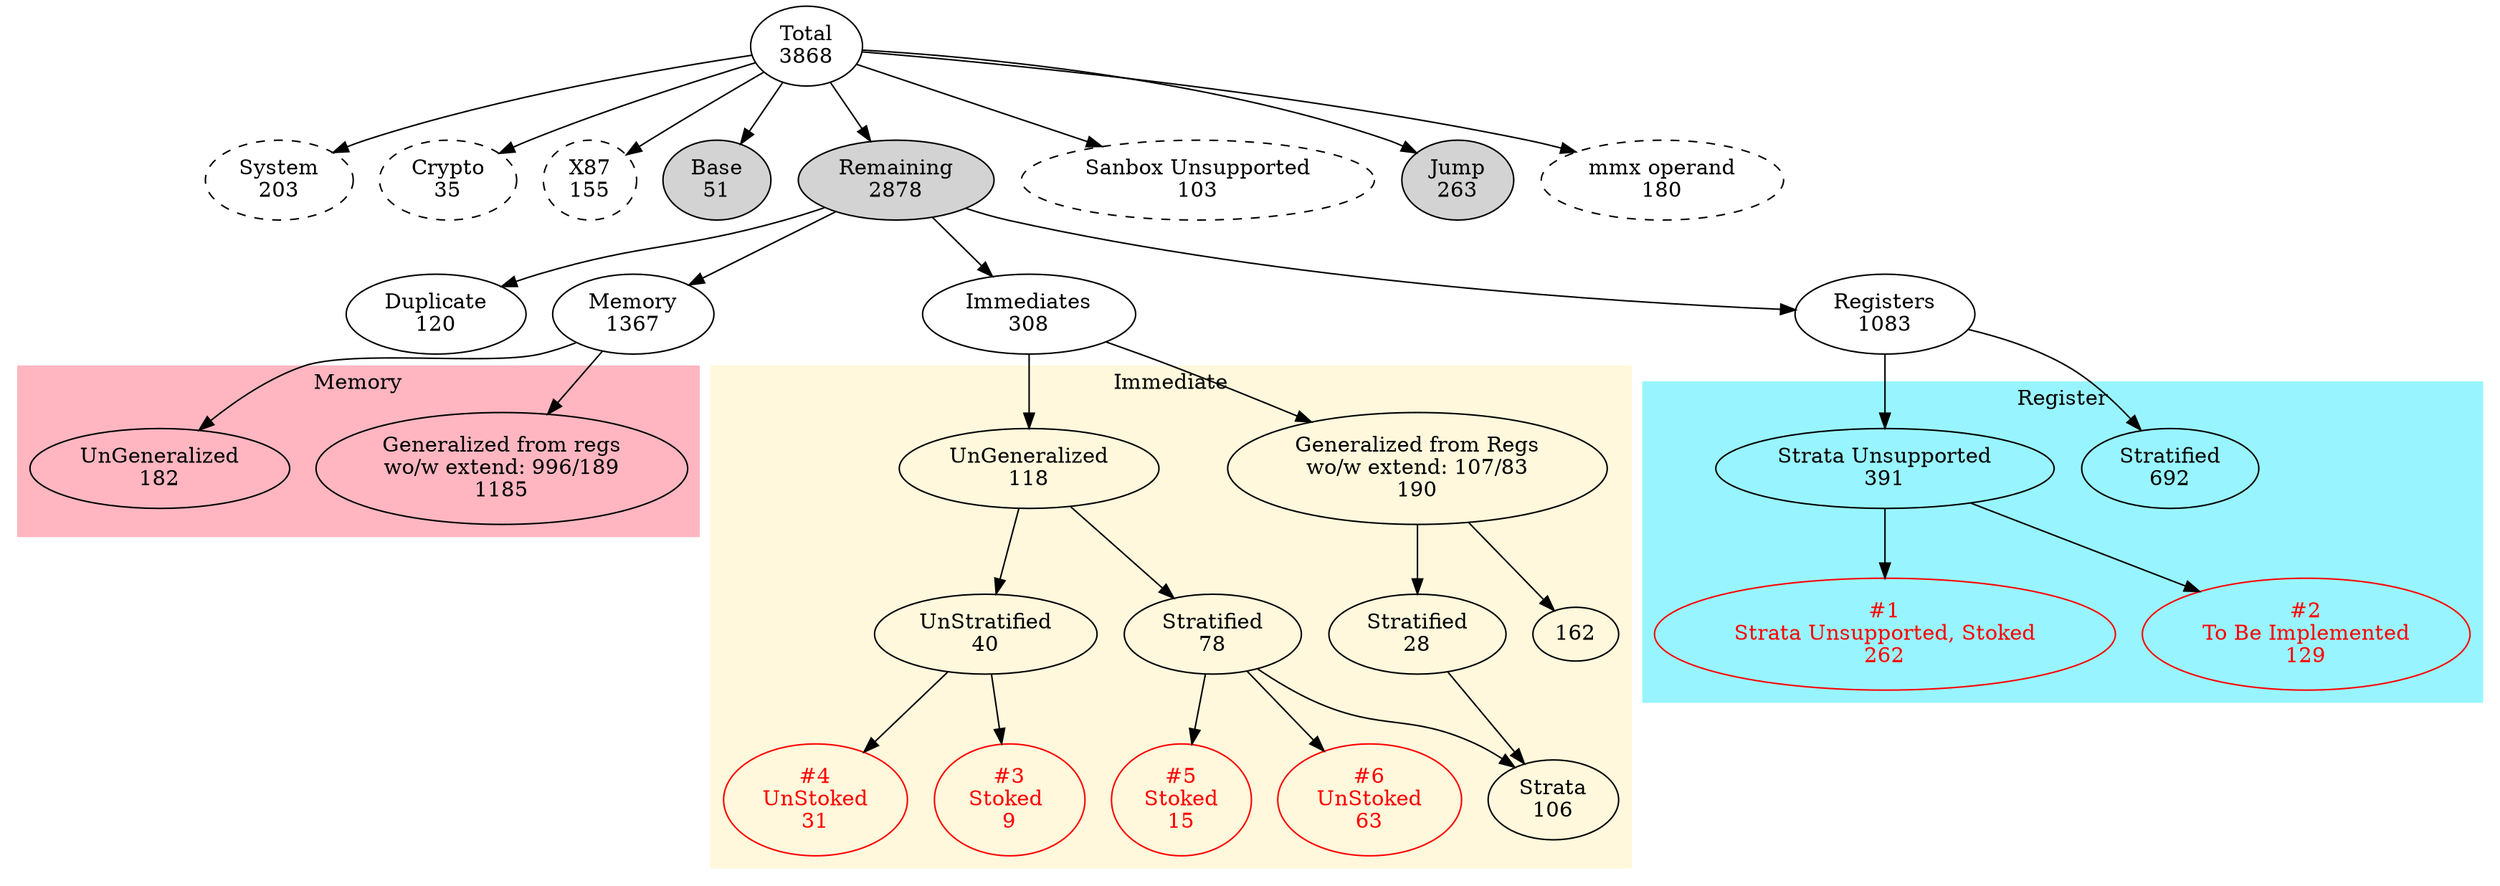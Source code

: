 // dot -Tps imm_stats.dot -o imm_stats.ps
digraph instr_supprt {
    
      
  T [label="Total\n3868"]
    SYS         [style=dashed; label="System\n203"] 
    CRYPTO      [style=dashed; label="Crypto\n35"] 
    X87         [style=dashed; label="X87\n155"] 
    BASE        [style=filled; label="Base\n51"] 
    REM         [style=filled; label="Remaining\n2878"]
    US          [style=dashed; label="Sanbox Unsupported\n103"] 
    JMP         [style=filled; label="Jump\n263"] 
    MMX         [style=dashed; label="mmx operand\n180"] 
  
  T -> SYS  
  T -> CRYPTO  
  T -> X87  
  T -> US  
  T -> BASE  
  T -> REM
  T -> JMP  
  T -> MMX  

  {rank = same; T; }
  {rank = same; SYS; CRYPTO; X87; US; JMP; MMX;  }
  {rank = same; REM, BASE}

  /***************************************************/
  // Remaining

  DUP      [label="Duplicate\n120"] 
  MEM      [label="Memory\n1367"] 
  IMMS [label="Immediates\n308"]
  REGS [label="Registers\n1083"]

  REM -> DUP
  REM -> MEM
  REM -> IMMS
  REM -> REGS
  {rank = same; DUP; MEM; IMMS; REGS;}

  /***************************************************/
  // Registers
  subgraph cluster_0 {
    label =  "Register"
    style=filled;
    color = cadetblue1;

    REGS_STRATA [label="Stratified\n692"] 
    REGS_UNSTRATA [label="Strata Unsupported\n391"] 
    REGS_UNSTRATA_STOKED [fontcolor=red; color=red; label="#1\nStrata Unsupported, Stoked\n262"] 
    REGS_UGUSUS [fontcolor=red; color=red; label="#2\nTo Be Implemented\n129"]

    REGS -> REGS_STRATA
    REGS -> REGS_UNSTRATA
    REGS_UNSTRATA -> REGS_UNSTRATA_STOKED
    REGS_UNSTRATA -> REGS_UGUSUS

    {rank = same; REGS_STRATA; REGS_UNSTRATA; }
    {rank = same; REGS_UNSTRATA_STOKED; REGS_UGUSUS; }
  }
  /***************************************************/

  /***************************************************/
  // Memory
  subgraph cluster_1 {
    label =  "Memory"
    style=filled;
    color = lightpink;

    MEM_G [label="Generalized from regs\nwo/w extend: 996/189\n1185"]
    MEM_UG [label="UnGeneralized\n182"]

    MEM -> MEM_G
    MEM -> MEM_UG

    {rank = same; MEM_UG; MEM_G; }
  }
  /***************************************************/

 /***************************************************/
 // Immediates
  subgraph cluster_2 {
    label =  "Immediate";
    style=filled;
    color = cornsilk;

    G [label="Generalized from Regs\nwo/w extend: 107/83\n190"] 
    S1 [label="Stratified\n28"] 
    S [label="Strata\n106"] 
    UG [label="UnGeneralized\n118"] 
    UGUS [label="UnStratified\n40"]
    S2 [label="Stratified\n78"] 
    UGUSS [fontcolor=red; color=red; label="#3\nStoked \n9"]
    UGUSUS [fontcolor=red; color=red; label="#4\nUnStoked\n31"]
    S2_STOKED [fontcolor=red; color=red; label="#5\nStoked\n15"]
    S2_UNSTOKED [fontcolor=red; color=red; label="#6\nUnStoked\n63"]

    IMMS -> G
    IMMS -> UG

    G -> S1 -> S
    G -> 162
    UG -> S2 -> S
    UG -> UGUS -> UGUSS
    UGUS -> UGUSUS
    S2 -> S2_STOKED
    S2 -> S2_UNSTOKED

    {rank = same; IMMS; }
    {rank = same; G; UG; }
    {rank = same; S1; S2; UGUS }
    {rank = same; S; UGUSUS  }
    {rank = same; S2_STOKED;S2_UNSTOKED   }
  }
 /***************************************************/

 }
